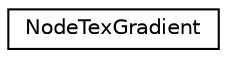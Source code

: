 digraph G
{
  edge [fontname="Helvetica",fontsize="10",labelfontname="Helvetica",labelfontsize="10"];
  node [fontname="Helvetica",fontsize="10",shape=record];
  rankdir=LR;
  Node1 [label="NodeTexGradient",height=0.2,width=0.4,color="black", fillcolor="white", style="filled",URL="$dc/ddd/structNodeTexGradient.html"];
}
